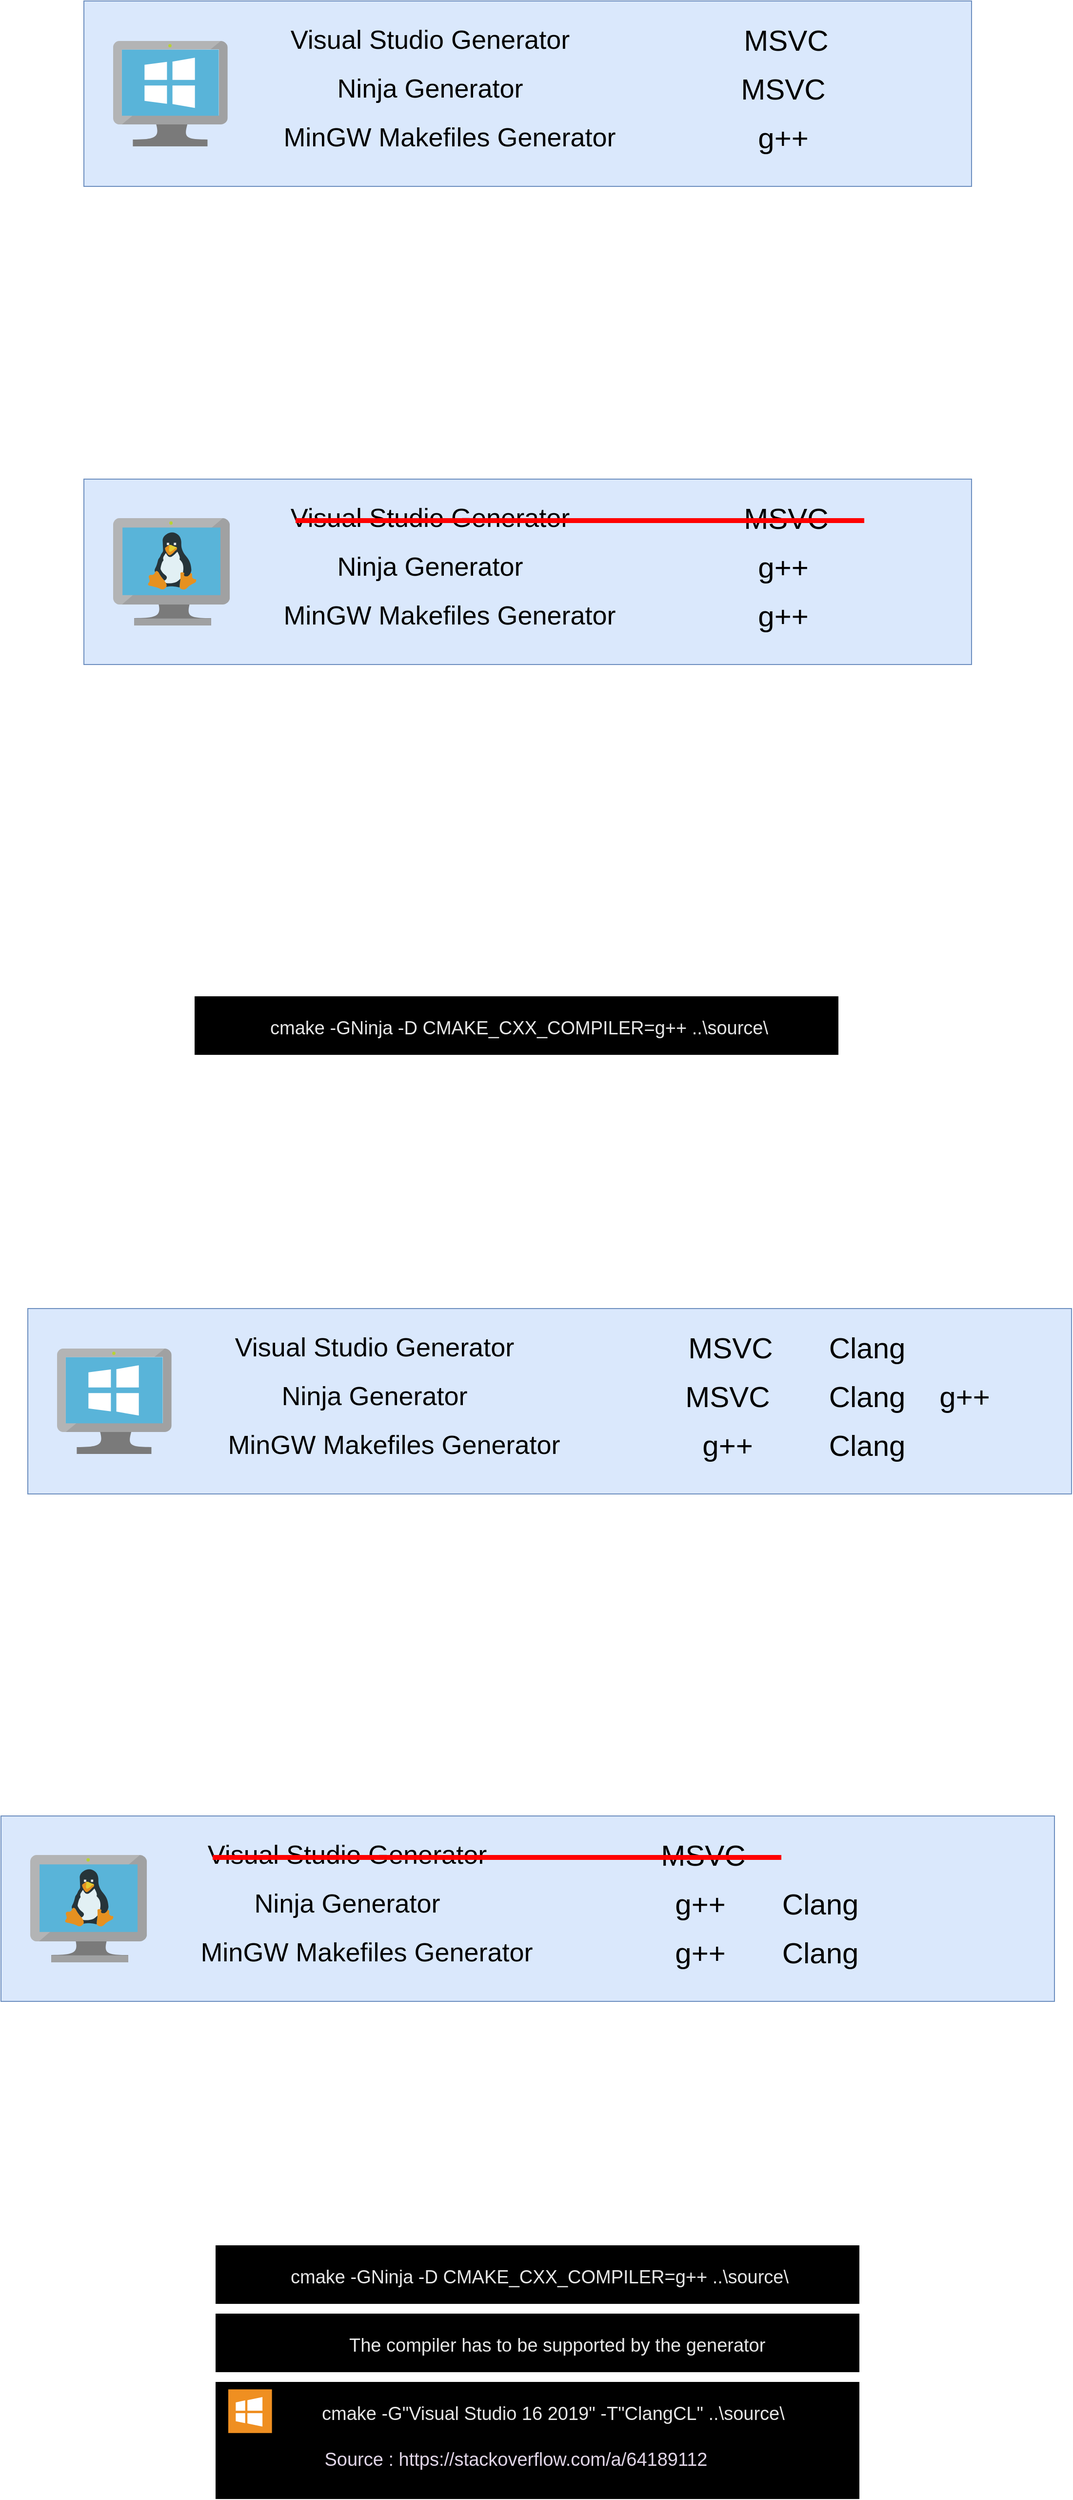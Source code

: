 <mxfile version="14.5.10" type="github">
  <diagram id="CwN7_leokWLL11fwspEB" name="Page-1">
    <mxGraphModel dx="1490" dy="649" grid="1" gridSize="10" guides="1" tooltips="1" connect="1" arrows="1" fold="1" page="1" pageScale="1" pageWidth="2339" pageHeight="3300" math="0" shadow="0">
      <root>
        <mxCell id="0" />
        <mxCell id="1" parent="0" />
        <mxCell id="1SlARpj1RELaJa2obe_a-49" value="" style="rounded=0;whiteSpace=wrap;html=1;fillColor=#000000;strokeColor=none;" parent="1" vertex="1">
          <mxGeometry x="825" y="2720" width="660" height="120" as="geometry" />
        </mxCell>
        <mxCell id="1SlARpj1RELaJa2obe_a-45" value="" style="rounded=0;whiteSpace=wrap;html=1;fillColor=#000000;strokeColor=none;" parent="1" vertex="1">
          <mxGeometry x="825" y="2580" width="660" height="60" as="geometry" />
        </mxCell>
        <mxCell id="1SlARpj1RELaJa2obe_a-8" value="" style="rounded=0;whiteSpace=wrap;html=1;fillColor=#dae8fc;strokeColor=#6c8ebf;" parent="1" vertex="1">
          <mxGeometry x="690" y="280" width="910" height="190" as="geometry" />
        </mxCell>
        <mxCell id="1SlARpj1RELaJa2obe_a-1" value="&lt;font style=&quot;font-size: 27px&quot;&gt;Visual Studio Generator&lt;/font&gt;" style="text;html=1;strokeColor=none;fillColor=none;align=center;verticalAlign=middle;whiteSpace=wrap;rounded=0;" parent="1" vertex="1">
          <mxGeometry x="870" y="310" width="350" height="20" as="geometry" />
        </mxCell>
        <mxCell id="1SlARpj1RELaJa2obe_a-2" value="&lt;font style=&quot;font-size: 27px&quot;&gt;Ninja Generator&lt;/font&gt;" style="text;html=1;strokeColor=none;fillColor=none;align=center;verticalAlign=middle;whiteSpace=wrap;rounded=0;" parent="1" vertex="1">
          <mxGeometry x="870" y="360" width="350" height="20" as="geometry" />
        </mxCell>
        <mxCell id="1SlARpj1RELaJa2obe_a-3" value="&lt;font style=&quot;font-size: 27px&quot;&gt;MinGW Makefiles Generator&lt;/font&gt;" style="text;html=1;strokeColor=none;fillColor=none;align=center;verticalAlign=middle;whiteSpace=wrap;rounded=0;" parent="1" vertex="1">
          <mxGeometry x="890" y="410" width="350" height="20" as="geometry" />
        </mxCell>
        <mxCell id="1SlARpj1RELaJa2obe_a-4" value="&lt;font style=&quot;font-size: 30px&quot;&gt;MSVC&lt;/font&gt;" style="text;html=1;strokeColor=none;fillColor=none;align=center;verticalAlign=middle;whiteSpace=wrap;rounded=0;" parent="1" vertex="1">
          <mxGeometry x="1390" y="310" width="40" height="20" as="geometry" />
        </mxCell>
        <mxCell id="1SlARpj1RELaJa2obe_a-5" value="&lt;font style=&quot;font-size: 30px&quot;&gt;MSVC&lt;/font&gt;" style="text;html=1;strokeColor=none;fillColor=none;align=center;verticalAlign=middle;whiteSpace=wrap;rounded=0;" parent="1" vertex="1">
          <mxGeometry x="1387" y="360" width="40" height="20" as="geometry" />
        </mxCell>
        <mxCell id="1SlARpj1RELaJa2obe_a-6" value="&lt;font style=&quot;font-size: 30px&quot;&gt;g++&lt;/font&gt;" style="text;html=1;strokeColor=none;fillColor=none;align=center;verticalAlign=middle;whiteSpace=wrap;rounded=0;" parent="1" vertex="1">
          <mxGeometry x="1387" y="410" width="40" height="20" as="geometry" />
        </mxCell>
        <mxCell id="1SlARpj1RELaJa2obe_a-9" value="" style="aspect=fixed;html=1;points=[];align=center;image;fontSize=12;image=img/lib/mscae/VirtualMachineWindows.svg;" parent="1" vertex="1">
          <mxGeometry x="720" y="321" width="117.39" height="108" as="geometry" />
        </mxCell>
        <mxCell id="1SlARpj1RELaJa2obe_a-10" value="" style="rounded=0;whiteSpace=wrap;html=1;fillColor=#dae8fc;strokeColor=#6c8ebf;" parent="1" vertex="1">
          <mxGeometry x="690" y="770" width="910" height="190" as="geometry" />
        </mxCell>
        <mxCell id="1SlARpj1RELaJa2obe_a-11" value="&lt;font style=&quot;font-size: 27px&quot;&gt;Visual Studio Generator&lt;/font&gt;" style="text;html=1;strokeColor=none;fillColor=none;align=center;verticalAlign=middle;whiteSpace=wrap;rounded=0;" parent="1" vertex="1">
          <mxGeometry x="870" y="800" width="350" height="20" as="geometry" />
        </mxCell>
        <mxCell id="1SlARpj1RELaJa2obe_a-12" value="&lt;font style=&quot;font-size: 27px&quot;&gt;Ninja Generator&lt;/font&gt;" style="text;html=1;strokeColor=none;fillColor=none;align=center;verticalAlign=middle;whiteSpace=wrap;rounded=0;" parent="1" vertex="1">
          <mxGeometry x="870" y="850" width="350" height="20" as="geometry" />
        </mxCell>
        <mxCell id="1SlARpj1RELaJa2obe_a-13" value="&lt;font style=&quot;font-size: 27px&quot;&gt;MinGW Makefiles Generator&lt;/font&gt;" style="text;html=1;strokeColor=none;fillColor=none;align=center;verticalAlign=middle;whiteSpace=wrap;rounded=0;" parent="1" vertex="1">
          <mxGeometry x="890" y="900" width="350" height="20" as="geometry" />
        </mxCell>
        <mxCell id="1SlARpj1RELaJa2obe_a-14" value="&lt;font style=&quot;font-size: 30px&quot;&gt;MSVC&lt;/font&gt;" style="text;html=1;strokeColor=none;fillColor=none;align=center;verticalAlign=middle;whiteSpace=wrap;rounded=0;" parent="1" vertex="1">
          <mxGeometry x="1390" y="800" width="40" height="20" as="geometry" />
        </mxCell>
        <mxCell id="1SlARpj1RELaJa2obe_a-15" value="&lt;font style=&quot;font-size: 30px&quot;&gt;g++&lt;/font&gt;" style="text;html=1;strokeColor=none;fillColor=none;align=center;verticalAlign=middle;whiteSpace=wrap;rounded=0;" parent="1" vertex="1">
          <mxGeometry x="1387" y="850" width="40" height="20" as="geometry" />
        </mxCell>
        <mxCell id="1SlARpj1RELaJa2obe_a-16" value="&lt;font style=&quot;font-size: 30px&quot;&gt;g++&lt;/font&gt;" style="text;html=1;strokeColor=none;fillColor=none;align=center;verticalAlign=middle;whiteSpace=wrap;rounded=0;" parent="1" vertex="1">
          <mxGeometry x="1387" y="900" width="40" height="20" as="geometry" />
        </mxCell>
        <mxCell id="1SlARpj1RELaJa2obe_a-18" value="" style="aspect=fixed;html=1;points=[];align=center;image;fontSize=12;image=img/lib/mscae/VM_Linux.svg;" parent="1" vertex="1">
          <mxGeometry x="720" y="810" width="119.57" height="110" as="geometry" />
        </mxCell>
        <mxCell id="1SlARpj1RELaJa2obe_a-19" value="" style="rounded=0;whiteSpace=wrap;html=1;strokeColor=none;fillColor=#FF0000;" parent="1" vertex="1">
          <mxGeometry x="907" y="810" width="583" height="5" as="geometry" />
        </mxCell>
        <mxCell id="1SlARpj1RELaJa2obe_a-20" value="" style="rounded=0;whiteSpace=wrap;html=1;fillColor=#dae8fc;strokeColor=#6c8ebf;" parent="1" vertex="1">
          <mxGeometry x="632.5" y="1620" width="1070" height="190" as="geometry" />
        </mxCell>
        <mxCell id="1SlARpj1RELaJa2obe_a-21" value="&lt;font style=&quot;font-size: 27px&quot;&gt;Visual Studio Generator&lt;/font&gt;" style="text;html=1;strokeColor=none;fillColor=none;align=center;verticalAlign=middle;whiteSpace=wrap;rounded=0;" parent="1" vertex="1">
          <mxGeometry x="812.5" y="1650" width="350" height="20" as="geometry" />
        </mxCell>
        <mxCell id="1SlARpj1RELaJa2obe_a-22" value="&lt;font style=&quot;font-size: 27px&quot;&gt;Ninja Generator&lt;/font&gt;" style="text;html=1;strokeColor=none;fillColor=none;align=center;verticalAlign=middle;whiteSpace=wrap;rounded=0;" parent="1" vertex="1">
          <mxGeometry x="812.5" y="1700" width="350" height="20" as="geometry" />
        </mxCell>
        <mxCell id="1SlARpj1RELaJa2obe_a-23" value="&lt;font style=&quot;font-size: 27px&quot;&gt;MinGW Makefiles Generator&lt;/font&gt;" style="text;html=1;strokeColor=none;fillColor=none;align=center;verticalAlign=middle;whiteSpace=wrap;rounded=0;" parent="1" vertex="1">
          <mxGeometry x="832.5" y="1750" width="350" height="20" as="geometry" />
        </mxCell>
        <mxCell id="1SlARpj1RELaJa2obe_a-24" value="&lt;font style=&quot;font-size: 30px&quot;&gt;MSVC&lt;/font&gt;" style="text;html=1;strokeColor=none;fillColor=none;align=center;verticalAlign=middle;whiteSpace=wrap;rounded=0;" parent="1" vertex="1">
          <mxGeometry x="1332.5" y="1650" width="40" height="20" as="geometry" />
        </mxCell>
        <mxCell id="1SlARpj1RELaJa2obe_a-25" value="&lt;font style=&quot;font-size: 30px&quot;&gt;MSVC&lt;/font&gt;" style="text;html=1;strokeColor=none;fillColor=none;align=center;verticalAlign=middle;whiteSpace=wrap;rounded=0;" parent="1" vertex="1">
          <mxGeometry x="1329.5" y="1700" width="40" height="20" as="geometry" />
        </mxCell>
        <mxCell id="1SlARpj1RELaJa2obe_a-26" value="&lt;font style=&quot;font-size: 30px&quot;&gt;g++&lt;/font&gt;" style="text;html=1;strokeColor=none;fillColor=none;align=center;verticalAlign=middle;whiteSpace=wrap;rounded=0;" parent="1" vertex="1">
          <mxGeometry x="1329.5" y="1750" width="40" height="20" as="geometry" />
        </mxCell>
        <mxCell id="1SlARpj1RELaJa2obe_a-27" value="" style="aspect=fixed;html=1;points=[];align=center;image;fontSize=12;image=img/lib/mscae/VirtualMachineWindows.svg;" parent="1" vertex="1">
          <mxGeometry x="662.5" y="1661" width="117.39" height="108" as="geometry" />
        </mxCell>
        <mxCell id="1SlARpj1RELaJa2obe_a-28" value="&lt;font style=&quot;font-size: 30px&quot;&gt;Clang&lt;/font&gt;" style="text;html=1;strokeColor=none;fillColor=none;align=center;verticalAlign=middle;whiteSpace=wrap;rounded=0;" parent="1" vertex="1">
          <mxGeometry x="1472.5" y="1650" width="40" height="20" as="geometry" />
        </mxCell>
        <mxCell id="1SlARpj1RELaJa2obe_a-29" value="&lt;font style=&quot;font-size: 30px&quot;&gt;Clang&lt;/font&gt;" style="text;html=1;strokeColor=none;fillColor=none;align=center;verticalAlign=middle;whiteSpace=wrap;rounded=0;" parent="1" vertex="1">
          <mxGeometry x="1472.5" y="1700" width="40" height="20" as="geometry" />
        </mxCell>
        <mxCell id="1SlARpj1RELaJa2obe_a-30" value="&lt;font style=&quot;font-size: 30px&quot;&gt;g++&lt;/font&gt;" style="text;html=1;strokeColor=none;fillColor=none;align=center;verticalAlign=middle;whiteSpace=wrap;rounded=0;" parent="1" vertex="1">
          <mxGeometry x="1572.5" y="1700" width="40" height="20" as="geometry" />
        </mxCell>
        <mxCell id="1SlARpj1RELaJa2obe_a-31" value="&lt;font style=&quot;font-size: 30px&quot;&gt;Clang&lt;/font&gt;" style="text;html=1;strokeColor=none;fillColor=none;align=center;verticalAlign=middle;whiteSpace=wrap;rounded=0;" parent="1" vertex="1">
          <mxGeometry x="1472.5" y="1750" width="40" height="20" as="geometry" />
        </mxCell>
        <mxCell id="1SlARpj1RELaJa2obe_a-32" value="" style="rounded=0;whiteSpace=wrap;html=1;fillColor=#dae8fc;strokeColor=#6c8ebf;" parent="1" vertex="1">
          <mxGeometry x="605" y="2140" width="1080" height="190" as="geometry" />
        </mxCell>
        <mxCell id="1SlARpj1RELaJa2obe_a-33" value="&lt;font style=&quot;font-size: 27px&quot;&gt;Visual Studio Generator&lt;/font&gt;" style="text;html=1;strokeColor=none;fillColor=none;align=center;verticalAlign=middle;whiteSpace=wrap;rounded=0;" parent="1" vertex="1">
          <mxGeometry x="785" y="2170" width="350" height="20" as="geometry" />
        </mxCell>
        <mxCell id="1SlARpj1RELaJa2obe_a-34" value="&lt;font style=&quot;font-size: 27px&quot;&gt;Ninja Generator&lt;/font&gt;" style="text;html=1;strokeColor=none;fillColor=none;align=center;verticalAlign=middle;whiteSpace=wrap;rounded=0;" parent="1" vertex="1">
          <mxGeometry x="785" y="2220" width="350" height="20" as="geometry" />
        </mxCell>
        <mxCell id="1SlARpj1RELaJa2obe_a-35" value="&lt;font style=&quot;font-size: 27px&quot;&gt;MinGW Makefiles Generator&lt;/font&gt;" style="text;html=1;strokeColor=none;fillColor=none;align=center;verticalAlign=middle;whiteSpace=wrap;rounded=0;" parent="1" vertex="1">
          <mxGeometry x="805" y="2270" width="350" height="20" as="geometry" />
        </mxCell>
        <mxCell id="1SlARpj1RELaJa2obe_a-36" value="&lt;font style=&quot;font-size: 30px&quot;&gt;MSVC&lt;/font&gt;" style="text;html=1;strokeColor=none;fillColor=none;align=center;verticalAlign=middle;whiteSpace=wrap;rounded=0;" parent="1" vertex="1">
          <mxGeometry x="1305" y="2170" width="40" height="20" as="geometry" />
        </mxCell>
        <mxCell id="1SlARpj1RELaJa2obe_a-37" value="&lt;font style=&quot;font-size: 30px&quot;&gt;g++&lt;/font&gt;" style="text;html=1;strokeColor=none;fillColor=none;align=center;verticalAlign=middle;whiteSpace=wrap;rounded=0;" parent="1" vertex="1">
          <mxGeometry x="1302" y="2220" width="40" height="20" as="geometry" />
        </mxCell>
        <mxCell id="1SlARpj1RELaJa2obe_a-38" value="&lt;font style=&quot;font-size: 30px&quot;&gt;g++&lt;/font&gt;" style="text;html=1;strokeColor=none;fillColor=none;align=center;verticalAlign=middle;whiteSpace=wrap;rounded=0;" parent="1" vertex="1">
          <mxGeometry x="1302" y="2270" width="40" height="20" as="geometry" />
        </mxCell>
        <mxCell id="1SlARpj1RELaJa2obe_a-39" value="" style="aspect=fixed;html=1;points=[];align=center;image;fontSize=12;image=img/lib/mscae/VM_Linux.svg;" parent="1" vertex="1">
          <mxGeometry x="635" y="2180" width="119.57" height="110" as="geometry" />
        </mxCell>
        <mxCell id="1SlARpj1RELaJa2obe_a-40" value="" style="rounded=0;whiteSpace=wrap;html=1;strokeColor=none;fillColor=#FF0000;" parent="1" vertex="1">
          <mxGeometry x="822" y="2180" width="583" height="5" as="geometry" />
        </mxCell>
        <mxCell id="1SlARpj1RELaJa2obe_a-41" value="&lt;font style=&quot;font-size: 30px&quot;&gt;Clang&lt;/font&gt;" style="text;html=1;strokeColor=none;fillColor=none;align=center;verticalAlign=middle;whiteSpace=wrap;rounded=0;" parent="1" vertex="1">
          <mxGeometry x="1425" y="2220" width="40" height="20" as="geometry" />
        </mxCell>
        <mxCell id="1SlARpj1RELaJa2obe_a-42" value="&lt;font style=&quot;font-size: 30px&quot;&gt;Clang&lt;/font&gt;" style="text;html=1;strokeColor=none;fillColor=none;align=center;verticalAlign=middle;whiteSpace=wrap;rounded=0;" parent="1" vertex="1">
          <mxGeometry x="1425" y="2270" width="40" height="20" as="geometry" />
        </mxCell>
        <mxCell id="1SlARpj1RELaJa2obe_a-44" value="&lt;font style=&quot;font-size: 19px&quot; color=&quot;#E6E6E6&quot;&gt;cmake -GNinja -D CMAKE_CXX_COMPILER=g++ ..\source\&lt;/font&gt;" style="text;whiteSpace=wrap;html=1;" parent="1" vertex="1">
          <mxGeometry x="900" y="2595" width="530" height="30" as="geometry" />
        </mxCell>
        <mxCell id="1SlARpj1RELaJa2obe_a-46" value="" style="rounded=0;whiteSpace=wrap;html=1;fillColor=#000000;strokeColor=none;" parent="1" vertex="1">
          <mxGeometry x="825" y="2650" width="660" height="60" as="geometry" />
        </mxCell>
        <mxCell id="1SlARpj1RELaJa2obe_a-47" value="&lt;font style=&quot;font-size: 19px&quot; color=&quot;#E6E6E6&quot;&gt;The compiler has to be supported by the generator&lt;br&gt;&lt;/font&gt;" style="text;whiteSpace=wrap;html=1;" parent="1" vertex="1">
          <mxGeometry x="960" y="2665" width="530" height="30" as="geometry" />
        </mxCell>
        <mxCell id="1SlARpj1RELaJa2obe_a-48" value="&lt;font style=&quot;font-size: 19px&quot; color=&quot;#E6E6E6&quot;&gt;cmake -G&quot;Visual Studio 16 2019&quot; -T&quot;ClangCL&quot; ..\source\&lt;/font&gt;" style="text;whiteSpace=wrap;html=1;" parent="1" vertex="1">
          <mxGeometry x="931.5" y="2735" width="550" height="30" as="geometry" />
        </mxCell>
        <mxCell id="1SlARpj1RELaJa2obe_a-51" value="" style="shadow=0;dashed=0;html=1;strokeColor=none;fillColor=#EF8F21;labelPosition=center;verticalLabelPosition=bottom;verticalAlign=top;align=center;outlineConnect=0;shape=mxgraph.veeam.ms_windows;" parent="1" vertex="1">
          <mxGeometry x="838" y="2727.6" width="44.8" height="44.8" as="geometry" />
        </mxCell>
        <mxCell id="1SlARpj1RELaJa2obe_a-52" value="&lt;font style=&quot;font-size: 19px&quot; color=&quot;#E1D5E7&quot;&gt;Source : https://stackoverflow.com/a/64189112 &lt;/font&gt;" style="text;html=1;strokeColor=none;fillColor=none;align=center;verticalAlign=middle;whiteSpace=wrap;rounded=0;" parent="1" vertex="1">
          <mxGeometry x="878" y="2790" width="510" height="20" as="geometry" />
        </mxCell>
        <mxCell id="eZnhnG3Om0Y6B2NP2IuG-1" value="" style="rounded=0;whiteSpace=wrap;html=1;fillColor=#000000;strokeColor=none;" vertex="1" parent="1">
          <mxGeometry x="803.5" y="1300" width="660" height="60" as="geometry" />
        </mxCell>
        <mxCell id="eZnhnG3Om0Y6B2NP2IuG-2" value="&lt;font style=&quot;font-size: 19px&quot; color=&quot;#E6E6E6&quot;&gt;cmake -GNinja -D CMAKE_CXX_COMPILER=g++ ..\source\&lt;/font&gt;" style="text;whiteSpace=wrap;html=1;" vertex="1" parent="1">
          <mxGeometry x="878.5" y="1315" width="530" height="30" as="geometry" />
        </mxCell>
      </root>
    </mxGraphModel>
  </diagram>
</mxfile>
